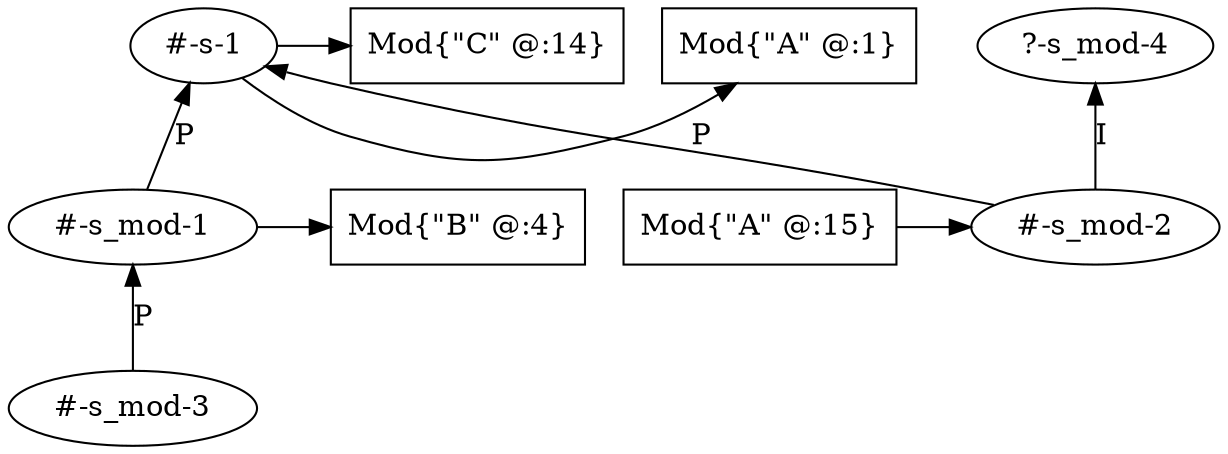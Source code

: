 digraph scope_graph {
rankdir="BT";

"#-s-1" [shape="ellipse"];


{ rank="same";
  
  "Mod{\"A\" @:1}" [shape="box"];
  "#-s-1" -> "Mod{\"A\" @:1}";
  
  
  
  
  "Mod{\"C\" @:14}" [shape="box"];
  "#-s-1" -> "Mod{\"C\" @:14}";
  
  
  
  
  
  
  
  
  
}
{
  
  
}


"#-s_mod-1" [shape="ellipse"];

"#-s_mod-1" -> "#-s-1" [label="P"];



{ rank="same";
  
  "Mod{\"B\" @:4}" [shape="box"];
  "#-s_mod-1" -> "Mod{\"B\" @:4}";
  
  
  
  
  
  
  
  
  
}
{
  
  
}


"#-s_mod-2" [shape="ellipse"];

"#-s_mod-2" -> "#-s-1" [label="P"];


"#-s_mod-2" -> "?-s_mod-4" [label="I"];



{ rank="same";
  
  
  
  "Mod{\"A\" @:15}" [shape="box"];
  "Mod{\"A\" @:15}" -> "#-s_mod-2";
  
  
  
  
  
}
{
  
  
}


"#-s_mod-3" [shape="ellipse"];

"#-s_mod-3" -> "#-s_mod-1" [label="P"];



{ rank="same";
  
  
  
  
  
  
}
{
  
  
}


}